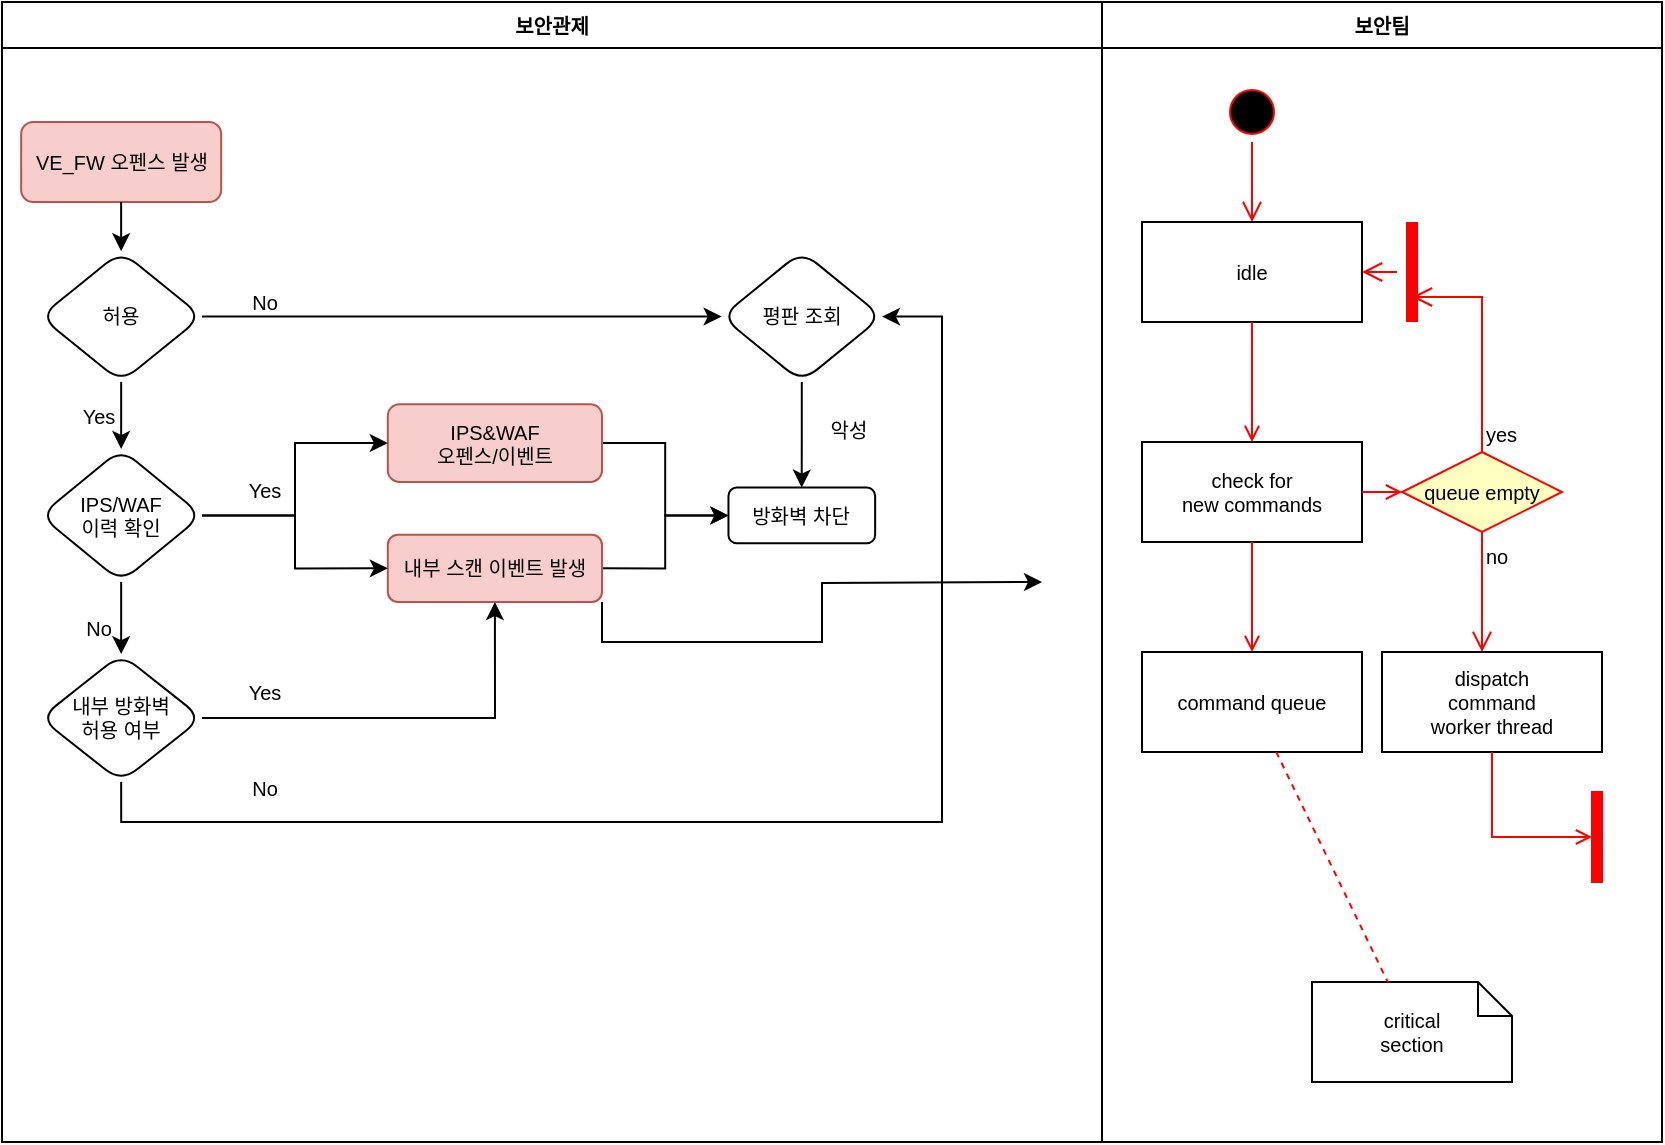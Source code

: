 <mxfile version="22.1.3" type="github">
  <diagram name="Page-1" id="e7e014a7-5840-1c2e-5031-d8a46d1fe8dd">
    <mxGraphModel dx="1195" dy="632" grid="1" gridSize="10" guides="1" tooltips="1" connect="1" arrows="1" fold="1" page="1" pageScale="1" pageWidth="1169" pageHeight="826" background="none" math="0" shadow="0">
      <root>
        <mxCell id="0" />
        <mxCell id="1" parent="0" />
        <mxCell id="2" value="보안관제" style="swimlane;whiteSpace=wrap;fontSize=10;" parent="1" vertex="1">
          <mxGeometry x="10" y="60" width="550" height="570" as="geometry">
            <mxRectangle x="10" y="60" width="90" height="30" as="alternateBounds" />
          </mxGeometry>
        </mxCell>
        <mxCell id="A18H9wJNIHIdyngpawvc-72" value="VE_FW 오펜스 발생" style="rounded=1;whiteSpace=wrap;html=1;fillColor=#f8cecc;strokeColor=#b85450;fontSize=10;" vertex="1" parent="2">
          <mxGeometry x="9.58" y="60" width="100" height="40" as="geometry" />
        </mxCell>
        <mxCell id="A18H9wJNIHIdyngpawvc-73" value="허용" style="rhombus;whiteSpace=wrap;html=1;rounded=1;fontSize=10;" vertex="1" parent="2">
          <mxGeometry x="19.15" y="124.61" width="80.85" height="65.39" as="geometry" />
        </mxCell>
        <mxCell id="A18H9wJNIHIdyngpawvc-74" style="edgeStyle=orthogonalEdgeStyle;rounded=0;orthogonalLoop=1;jettySize=auto;html=1;exitX=0.5;exitY=1;exitDx=0;exitDy=0;entryX=0.5;entryY=0;entryDx=0;entryDy=0;fontSize=10;" edge="1" parent="2" source="A18H9wJNIHIdyngpawvc-72" target="A18H9wJNIHIdyngpawvc-73">
          <mxGeometry relative="1" as="geometry" />
        </mxCell>
        <mxCell id="A18H9wJNIHIdyngpawvc-75" value="IPS/WAF&lt;br style=&quot;font-size: 10px;&quot;&gt;이력 확인" style="rhombus;whiteSpace=wrap;html=1;rounded=1;fontSize=10;" vertex="1" parent="2">
          <mxGeometry x="19.15" y="223.47" width="80.85" height="66.53" as="geometry" />
        </mxCell>
        <mxCell id="A18H9wJNIHIdyngpawvc-76" style="edgeStyle=orthogonalEdgeStyle;rounded=0;orthogonalLoop=1;jettySize=auto;html=1;exitX=0.5;exitY=1;exitDx=0;exitDy=0;entryX=0.5;entryY=0;entryDx=0;entryDy=0;fontSize=10;" edge="1" parent="2" source="A18H9wJNIHIdyngpawvc-73" target="A18H9wJNIHIdyngpawvc-75">
          <mxGeometry relative="1" as="geometry" />
        </mxCell>
        <mxCell id="A18H9wJNIHIdyngpawvc-77" value="Yes" style="text;html=1;align=center;verticalAlign=middle;resizable=0;points=[];autosize=1;strokeColor=none;fillColor=none;fontSize=10;" vertex="1" parent="2">
          <mxGeometry x="28.29" y="191.762" width="40" height="30" as="geometry" />
        </mxCell>
        <mxCell id="A18H9wJNIHIdyngpawvc-78" value="No" style="text;html=1;align=center;verticalAlign=middle;resizable=0;points=[];autosize=1;strokeColor=none;fillColor=none;fontSize=10;" vertex="1" parent="2">
          <mxGeometry x="110.596" y="134.87" width="40" height="30" as="geometry" />
        </mxCell>
        <mxCell id="A18H9wJNIHIdyngpawvc-79" value="평판 조회" style="rhombus;whiteSpace=wrap;html=1;rounded=1;fontSize=10;" vertex="1" parent="2">
          <mxGeometry x="359.8" y="124.61" width="80.2" height="65.39" as="geometry" />
        </mxCell>
        <mxCell id="A18H9wJNIHIdyngpawvc-80" style="edgeStyle=orthogonalEdgeStyle;rounded=0;orthogonalLoop=1;jettySize=auto;html=1;exitX=1;exitY=0.5;exitDx=0;exitDy=0;entryX=0;entryY=0.5;entryDx=0;entryDy=0;fontSize=10;" edge="1" parent="2" source="A18H9wJNIHIdyngpawvc-73" target="A18H9wJNIHIdyngpawvc-79">
          <mxGeometry relative="1" as="geometry">
            <mxPoint x="165.467" y="161.917" as="targetPoint" />
          </mxGeometry>
        </mxCell>
        <mxCell id="A18H9wJNIHIdyngpawvc-81" value="방화벽 차단" style="rounded=1;whiteSpace=wrap;html=1;fontSize=10;glass=0;strokeWidth=1;shadow=0;" vertex="1" parent="2">
          <mxGeometry x="363.23" y="242.79" width="73.34" height="27.88" as="geometry" />
        </mxCell>
        <mxCell id="A18H9wJNIHIdyngpawvc-82" value="Yes" style="text;html=1;align=center;verticalAlign=middle;resizable=0;points=[];autosize=1;strokeColor=none;fillColor=none;fontSize=10;" vertex="1" parent="2">
          <mxGeometry x="110.596" y="229.067" width="40" height="30" as="geometry" />
        </mxCell>
        <mxCell id="A18H9wJNIHIdyngpawvc-83" value="악성" style="text;html=1;align=center;verticalAlign=middle;resizable=0;points=[];autosize=1;strokeColor=none;fillColor=none;fontSize=10;" vertex="1" parent="2">
          <mxGeometry x="403.241" y="199.223" width="40" height="30" as="geometry" />
        </mxCell>
        <mxCell id="A18H9wJNIHIdyngpawvc-84" style="edgeStyle=orthogonalEdgeStyle;rounded=0;orthogonalLoop=1;jettySize=auto;html=1;exitX=0.5;exitY=1;exitDx=0;exitDy=0;fontSize=10;" edge="1" parent="2" source="A18H9wJNIHIdyngpawvc-79" target="A18H9wJNIHIdyngpawvc-81">
          <mxGeometry relative="1" as="geometry" />
        </mxCell>
        <mxCell id="A18H9wJNIHIdyngpawvc-85" style="edgeStyle=orthogonalEdgeStyle;rounded=0;orthogonalLoop=1;jettySize=auto;html=1;exitX=1;exitY=0.5;exitDx=0;exitDy=0;entryX=0;entryY=0.5;entryDx=0;entryDy=0;fontSize=10;" edge="1" parent="2" source="A18H9wJNIHIdyngpawvc-86" target="A18H9wJNIHIdyngpawvc-81">
          <mxGeometry relative="1" as="geometry" />
        </mxCell>
        <mxCell id="A18H9wJNIHIdyngpawvc-86" value="IPS&amp;amp;WAF&lt;br style=&quot;font-size: 10px;&quot;&gt;오펜스/이벤트" style="rounded=1;whiteSpace=wrap;html=1;fillColor=#f8cecc;strokeColor=#b85450;fontSize=10;" vertex="1" parent="2">
          <mxGeometry x="192.9" y="201.09" width="107.1" height="38.91" as="geometry" />
        </mxCell>
        <mxCell id="A18H9wJNIHIdyngpawvc-87" style="edgeStyle=orthogonalEdgeStyle;rounded=0;orthogonalLoop=1;jettySize=auto;html=1;exitX=1;exitY=0.5;exitDx=0;exitDy=0;entryX=0;entryY=0.5;entryDx=0;entryDy=0;fontSize=10;" edge="1" parent="2" source="A18H9wJNIHIdyngpawvc-75" target="A18H9wJNIHIdyngpawvc-86">
          <mxGeometry relative="1" as="geometry" />
        </mxCell>
        <mxCell id="A18H9wJNIHIdyngpawvc-88" style="edgeStyle=orthogonalEdgeStyle;rounded=0;orthogonalLoop=1;jettySize=auto;html=1;exitX=0.5;exitY=1;exitDx=0;exitDy=0;entryX=1;entryY=0.5;entryDx=0;entryDy=0;fontSize=10;" edge="1" parent="2" source="A18H9wJNIHIdyngpawvc-89" target="A18H9wJNIHIdyngpawvc-79">
          <mxGeometry relative="1" as="geometry">
            <Array as="points">
              <mxPoint x="64.871" y="410" />
              <mxPoint x="470" y="410" />
              <mxPoint x="470" y="161.917" />
            </Array>
          </mxGeometry>
        </mxCell>
        <mxCell id="A18H9wJNIHIdyngpawvc-89" value="내부 방화벽&lt;br style=&quot;font-size: 10px;&quot;&gt;허용 여부" style="rhombus;whiteSpace=wrap;html=1;rounded=1;fontSize=10;" vertex="1" parent="2">
          <mxGeometry x="19.15" y="326.06" width="80.85" height="63.94" as="geometry" />
        </mxCell>
        <mxCell id="A18H9wJNIHIdyngpawvc-90" style="edgeStyle=orthogonalEdgeStyle;rounded=0;orthogonalLoop=1;jettySize=auto;html=1;exitX=0.5;exitY=1;exitDx=0;exitDy=0;entryX=0.5;entryY=0;entryDx=0;entryDy=0;fontSize=10;" edge="1" parent="2" source="A18H9wJNIHIdyngpawvc-75" target="A18H9wJNIHIdyngpawvc-89">
          <mxGeometry relative="1" as="geometry">
            <mxPoint x="92.306" y="354.041" as="targetPoint" />
          </mxGeometry>
        </mxCell>
        <mxCell id="A18H9wJNIHIdyngpawvc-91" style="edgeStyle=orthogonalEdgeStyle;rounded=0;orthogonalLoop=1;jettySize=auto;html=1;exitX=1;exitY=0.5;exitDx=0;exitDy=0;fontSize=10;" edge="1" parent="2" source="A18H9wJNIHIdyngpawvc-92" target="A18H9wJNIHIdyngpawvc-81">
          <mxGeometry relative="1" as="geometry" />
        </mxCell>
        <mxCell id="A18H9wJNIHIdyngpawvc-98" style="edgeStyle=orthogonalEdgeStyle;rounded=0;orthogonalLoop=1;jettySize=auto;html=1;exitX=1;exitY=1;exitDx=0;exitDy=0;" edge="1" parent="2" source="A18H9wJNIHIdyngpawvc-92">
          <mxGeometry relative="1" as="geometry">
            <mxPoint x="520" y="290" as="targetPoint" />
          </mxGeometry>
        </mxCell>
        <mxCell id="A18H9wJNIHIdyngpawvc-92" value="내부 스캔 이벤트 발생" style="rounded=1;whiteSpace=wrap;html=1;fillColor=#f8cecc;strokeColor=#b85450;fontSize=10;" vertex="1" parent="2">
          <mxGeometry x="192.9" y="266.37" width="107.1" height="33.63" as="geometry" />
        </mxCell>
        <mxCell id="A18H9wJNIHIdyngpawvc-93" value="No" style="text;html=1;align=center;verticalAlign=middle;resizable=0;points=[];autosize=1;strokeColor=none;fillColor=none;fontSize=10;" vertex="1" parent="2">
          <mxGeometry x="28.29" y="298.083" width="40" height="30" as="geometry" />
        </mxCell>
        <mxCell id="A18H9wJNIHIdyngpawvc-94" value="Yes" style="text;html=1;align=center;verticalAlign=middle;resizable=0;points=[];autosize=1;strokeColor=none;fillColor=none;fontSize=10;" vertex="1" parent="2">
          <mxGeometry x="110.596" y="329.793" width="40" height="30" as="geometry" />
        </mxCell>
        <mxCell id="A18H9wJNIHIdyngpawvc-95" value="No" style="text;html=1;align=center;verticalAlign=middle;resizable=0;points=[];autosize=1;strokeColor=none;fillColor=none;fontSize=10;" vertex="1" parent="2">
          <mxGeometry x="110.596" y="378.29" width="40" height="30" as="geometry" />
        </mxCell>
        <mxCell id="A18H9wJNIHIdyngpawvc-96" style="edgeStyle=orthogonalEdgeStyle;rounded=0;orthogonalLoop=1;jettySize=auto;html=1;exitX=1;exitY=0.5;exitDx=0;exitDy=0;entryX=0;entryY=0.5;entryDx=0;entryDy=0;fontSize=10;" edge="1" parent="2" source="A18H9wJNIHIdyngpawvc-75" target="A18H9wJNIHIdyngpawvc-92">
          <mxGeometry relative="1" as="geometry" />
        </mxCell>
        <mxCell id="A18H9wJNIHIdyngpawvc-97" style="edgeStyle=orthogonalEdgeStyle;rounded=0;orthogonalLoop=1;jettySize=auto;html=1;exitX=1;exitY=0.5;exitDx=0;exitDy=0;entryX=0.5;entryY=1;entryDx=0;entryDy=0;fontSize=10;" edge="1" parent="2" source="A18H9wJNIHIdyngpawvc-89" target="A18H9wJNIHIdyngpawvc-92">
          <mxGeometry relative="1" as="geometry" />
        </mxCell>
        <mxCell id="3" value="보안팀" style="swimlane;whiteSpace=wrap;fontSize=10;" parent="1" vertex="1">
          <mxGeometry x="560" y="60" width="280" height="570" as="geometry" />
        </mxCell>
        <mxCell id="13" value="" style="ellipse;shape=startState;fillColor=#000000;strokeColor=#ff0000;fontSize=10;" parent="3" vertex="1">
          <mxGeometry x="60" y="40" width="30" height="30" as="geometry" />
        </mxCell>
        <mxCell id="14" value="" style="edgeStyle=elbowEdgeStyle;elbow=horizontal;verticalAlign=bottom;endArrow=open;endSize=8;strokeColor=#FF0000;endFill=1;rounded=0;fontSize=10;" parent="3" source="13" target="15" edge="1">
          <mxGeometry x="40" y="20" as="geometry">
            <mxPoint x="55" y="90" as="targetPoint" />
          </mxGeometry>
        </mxCell>
        <mxCell id="15" value="idle" style="fontSize=10;" parent="3" vertex="1">
          <mxGeometry x="20" y="110" width="110" height="50" as="geometry" />
        </mxCell>
        <mxCell id="16" value="check for &#xa;new commands" style="fontSize=10;" parent="3" vertex="1">
          <mxGeometry x="20" y="220" width="110" height="50" as="geometry" />
        </mxCell>
        <mxCell id="17" value="" style="endArrow=open;strokeColor=#FF0000;endFill=1;rounded=0;fontSize=10;" parent="3" source="15" target="16" edge="1">
          <mxGeometry relative="1" as="geometry" />
        </mxCell>
        <mxCell id="18" value="command queue" style="fontSize=10;" parent="3" vertex="1">
          <mxGeometry x="20" y="325" width="110" height="50" as="geometry" />
        </mxCell>
        <mxCell id="19" value="" style="endArrow=open;strokeColor=#FF0000;endFill=1;rounded=0;fontSize=10;" parent="3" source="16" target="18" edge="1">
          <mxGeometry relative="1" as="geometry" />
        </mxCell>
        <mxCell id="21" value="queue empty" style="rhombus;fillColor=#ffffc0;strokeColor=#ff0000;fontSize=10;" parent="3" vertex="1">
          <mxGeometry x="150" y="225" width="80" height="40" as="geometry" />
        </mxCell>
        <mxCell id="22" value="yes" style="edgeStyle=elbowEdgeStyle;elbow=horizontal;align=left;verticalAlign=bottom;endArrow=open;endSize=8;strokeColor=#FF0000;exitX=0.5;exitY=0;endFill=1;rounded=0;entryX=0.75;entryY=0.5;entryPerimeter=0;fontSize=10;" parent="3" source="21" target="25" edge="1">
          <mxGeometry x="-1" relative="1" as="geometry">
            <mxPoint x="160" y="150" as="targetPoint" />
            <Array as="points">
              <mxPoint x="190" y="180" />
            </Array>
          </mxGeometry>
        </mxCell>
        <mxCell id="23" value="no" style="edgeStyle=elbowEdgeStyle;elbow=horizontal;align=left;verticalAlign=top;endArrow=open;endSize=8;strokeColor=#FF0000;endFill=1;rounded=0;fontSize=10;" parent="3" source="21" target="30" edge="1">
          <mxGeometry x="-1" relative="1" as="geometry">
            <mxPoint x="190" y="305" as="targetPoint" />
          </mxGeometry>
        </mxCell>
        <mxCell id="24" value="" style="endArrow=open;strokeColor=#FF0000;endFill=1;rounded=0;fontSize=10;" parent="3" source="16" target="21" edge="1">
          <mxGeometry relative="1" as="geometry" />
        </mxCell>
        <mxCell id="25" value="" style="shape=line;strokeWidth=6;strokeColor=#ff0000;rotation=90;fontSize=10;" parent="3" vertex="1">
          <mxGeometry x="130" y="127.5" width="50" height="15" as="geometry" />
        </mxCell>
        <mxCell id="26" value="" style="edgeStyle=elbowEdgeStyle;elbow=horizontal;verticalAlign=bottom;endArrow=open;endSize=8;strokeColor=#FF0000;endFill=1;rounded=0;fontSize=10;" parent="3" source="25" target="15" edge="1">
          <mxGeometry x="130" y="90" as="geometry">
            <mxPoint x="230" y="140" as="targetPoint" />
          </mxGeometry>
        </mxCell>
        <mxCell id="30" value="dispatch&#xa;command&#xa;worker thread" style="fontSize=10;" parent="3" vertex="1">
          <mxGeometry x="140" y="325" width="110" height="50" as="geometry" />
        </mxCell>
        <mxCell id="31" value="critical&#xa;section" style="shape=note;whiteSpace=wrap;size=17;fontSize=10;" parent="3" vertex="1">
          <mxGeometry x="105" y="490" width="100" height="50" as="geometry" />
        </mxCell>
        <mxCell id="32" value="" style="endArrow=none;strokeColor=#FF0000;endFill=0;rounded=0;dashed=1;fontSize=10;" parent="3" source="18" target="31" edge="1">
          <mxGeometry relative="1" as="geometry" />
        </mxCell>
        <mxCell id="34" value="" style="whiteSpace=wrap;strokeColor=#FF0000;fillColor=#FF0000;fontSize=10;" parent="3" vertex="1">
          <mxGeometry x="245" y="395" width="5" height="45" as="geometry" />
        </mxCell>
        <mxCell id="41" value="" style="edgeStyle=elbowEdgeStyle;elbow=horizontal;entryX=0;entryY=0.5;strokeColor=#FF0000;endArrow=open;endFill=1;rounded=0;fontSize=10;" parent="3" source="30" target="34" edge="1">
          <mxGeometry width="100" height="100" relative="1" as="geometry">
            <mxPoint x="60" y="480" as="sourcePoint" />
            <mxPoint x="160" y="380" as="targetPoint" />
            <Array as="points">
              <mxPoint x="195" y="400" />
            </Array>
          </mxGeometry>
        </mxCell>
      </root>
    </mxGraphModel>
  </diagram>
</mxfile>

